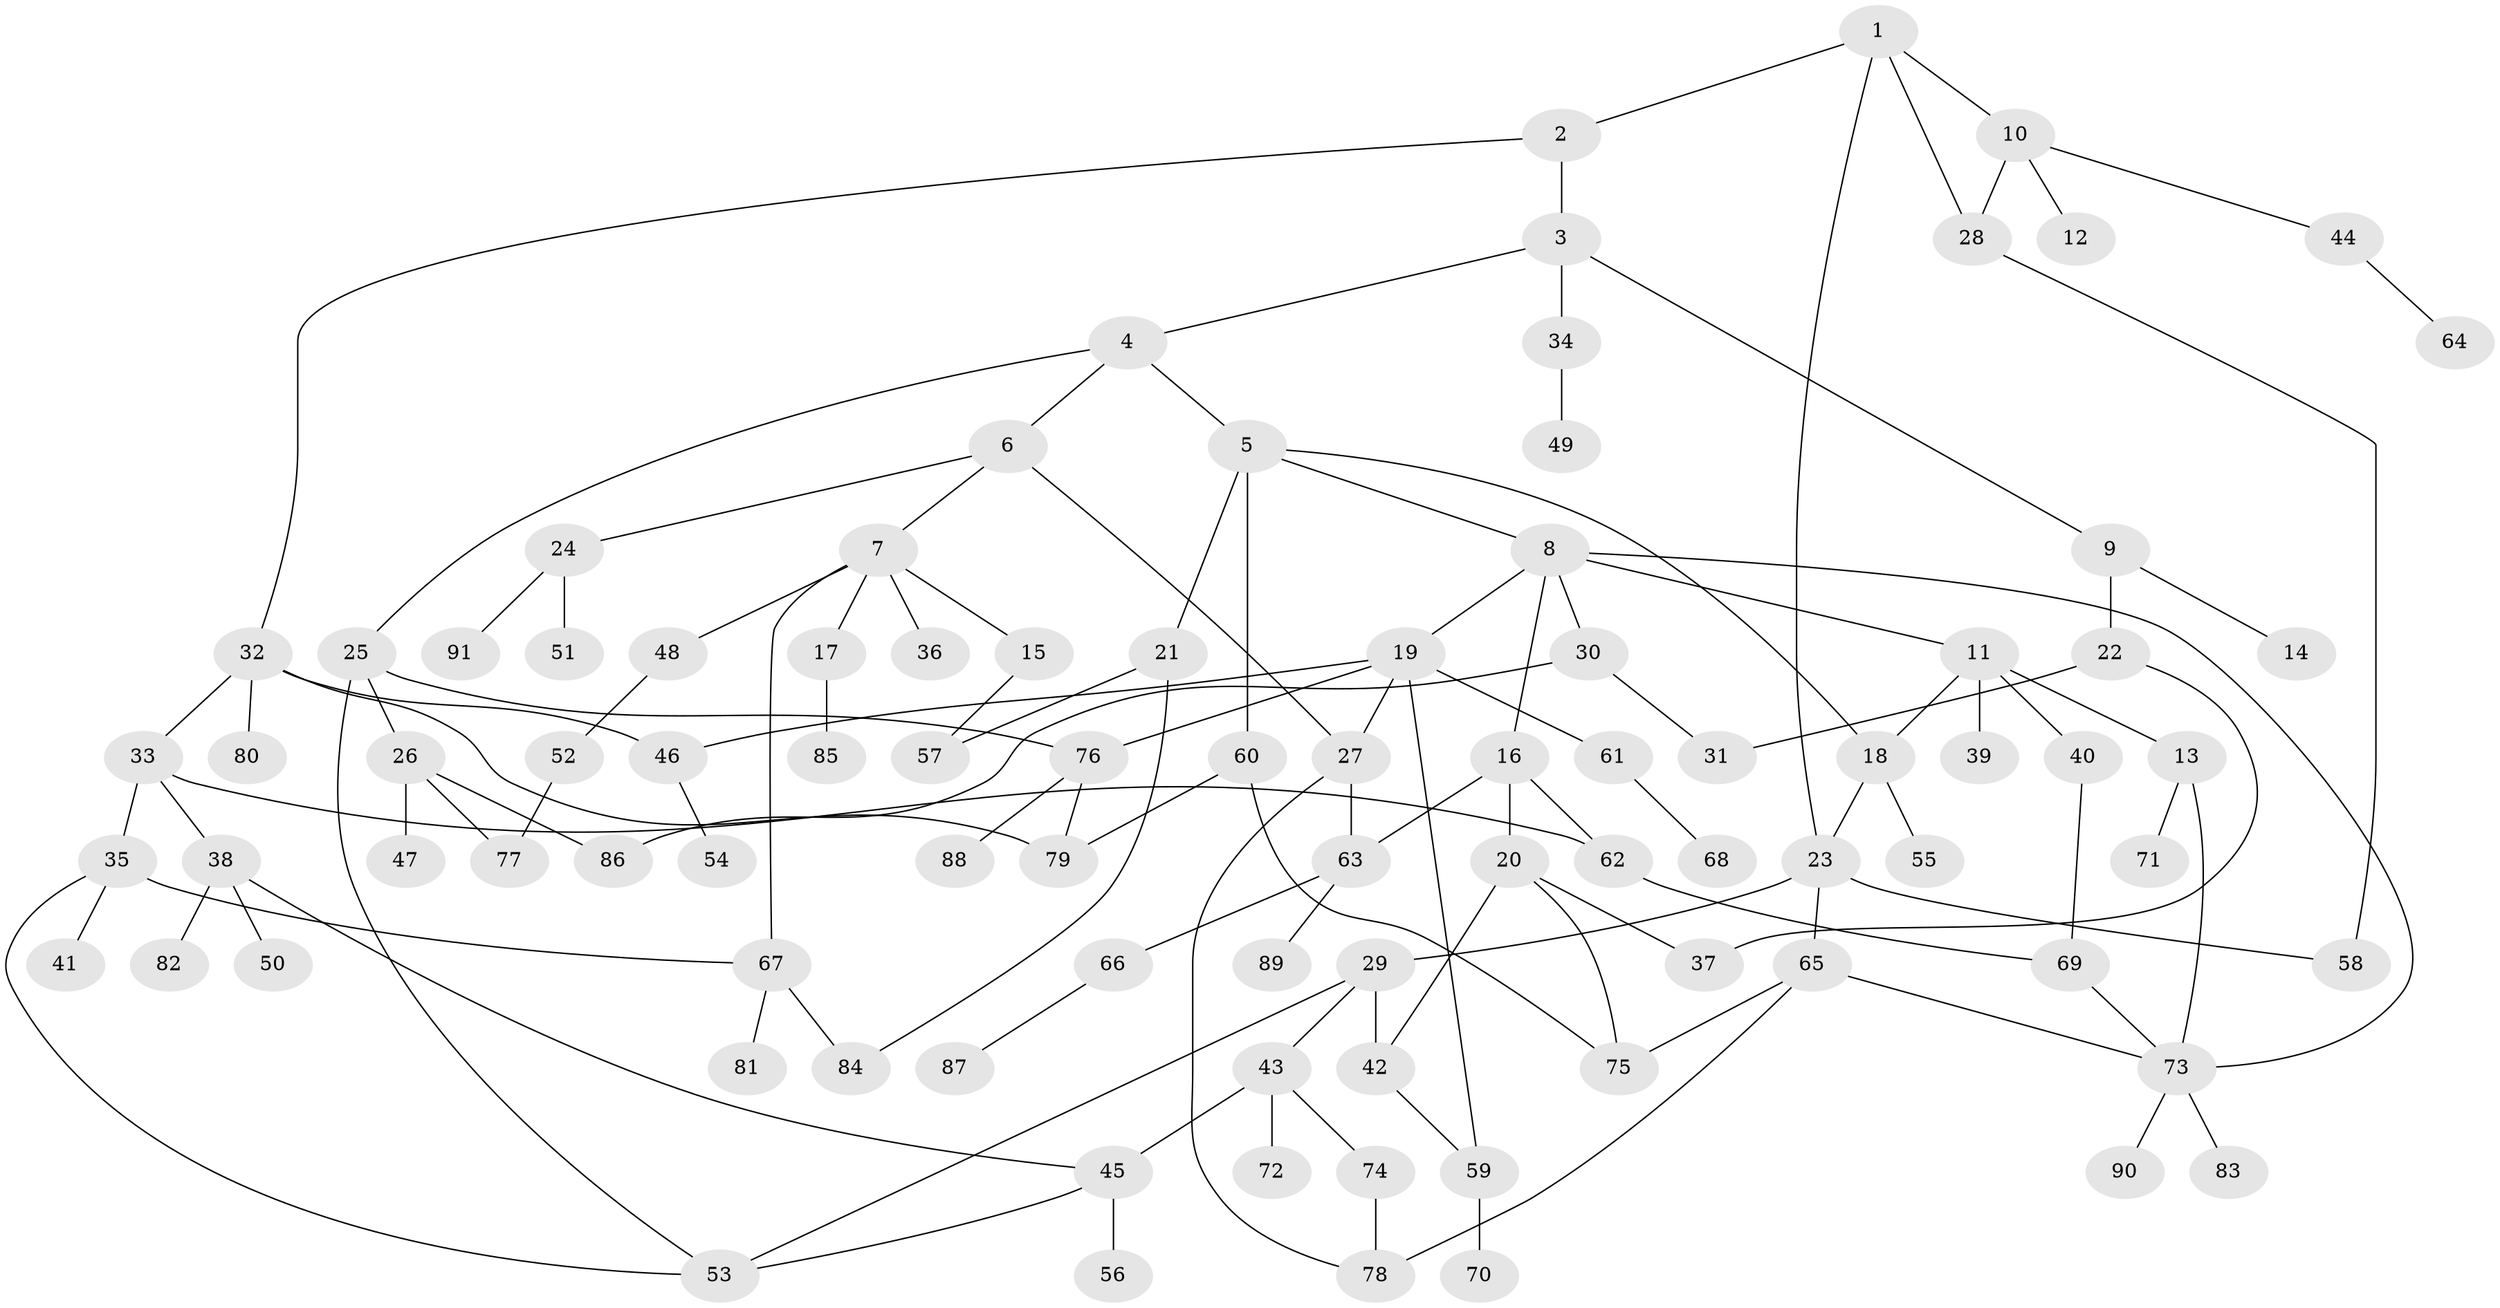 // coarse degree distribution, {5: 0.0847457627118644, 6: 0.0847457627118644, 9: 0.01694915254237288, 8: 0.01694915254237288, 3: 0.22033898305084745, 2: 0.13559322033898305, 1: 0.3050847457627119, 4: 0.11864406779661017, 7: 0.01694915254237288}
// Generated by graph-tools (version 1.1) at 2025/51/02/27/25 19:51:39]
// undirected, 91 vertices, 122 edges
graph export_dot {
graph [start="1"]
  node [color=gray90,style=filled];
  1;
  2;
  3;
  4;
  5;
  6;
  7;
  8;
  9;
  10;
  11;
  12;
  13;
  14;
  15;
  16;
  17;
  18;
  19;
  20;
  21;
  22;
  23;
  24;
  25;
  26;
  27;
  28;
  29;
  30;
  31;
  32;
  33;
  34;
  35;
  36;
  37;
  38;
  39;
  40;
  41;
  42;
  43;
  44;
  45;
  46;
  47;
  48;
  49;
  50;
  51;
  52;
  53;
  54;
  55;
  56;
  57;
  58;
  59;
  60;
  61;
  62;
  63;
  64;
  65;
  66;
  67;
  68;
  69;
  70;
  71;
  72;
  73;
  74;
  75;
  76;
  77;
  78;
  79;
  80;
  81;
  82;
  83;
  84;
  85;
  86;
  87;
  88;
  89;
  90;
  91;
  1 -- 2;
  1 -- 10;
  1 -- 23;
  1 -- 28;
  2 -- 3;
  2 -- 32;
  3 -- 4;
  3 -- 9;
  3 -- 34;
  4 -- 5;
  4 -- 6;
  4 -- 25;
  5 -- 8;
  5 -- 21;
  5 -- 60;
  5 -- 18;
  6 -- 7;
  6 -- 24;
  6 -- 27;
  7 -- 15;
  7 -- 17;
  7 -- 36;
  7 -- 48;
  7 -- 67;
  8 -- 11;
  8 -- 16;
  8 -- 19;
  8 -- 30;
  8 -- 73;
  9 -- 14;
  9 -- 22;
  10 -- 12;
  10 -- 44;
  10 -- 28;
  11 -- 13;
  11 -- 18;
  11 -- 39;
  11 -- 40;
  13 -- 71;
  13 -- 73;
  15 -- 57;
  16 -- 20;
  16 -- 62;
  16 -- 63;
  17 -- 85;
  18 -- 55;
  18 -- 23;
  19 -- 61;
  19 -- 27;
  19 -- 59;
  19 -- 76;
  19 -- 46;
  20 -- 75;
  20 -- 37;
  20 -- 42;
  21 -- 57;
  21 -- 84;
  22 -- 31;
  22 -- 37;
  23 -- 29;
  23 -- 65;
  23 -- 58;
  24 -- 51;
  24 -- 91;
  25 -- 26;
  25 -- 76;
  25 -- 53;
  26 -- 47;
  26 -- 77;
  26 -- 86;
  27 -- 63;
  27 -- 78;
  28 -- 58;
  29 -- 42;
  29 -- 43;
  29 -- 53;
  30 -- 86;
  30 -- 31;
  32 -- 33;
  32 -- 46;
  32 -- 79;
  32 -- 80;
  33 -- 35;
  33 -- 38;
  33 -- 62;
  34 -- 49;
  35 -- 41;
  35 -- 67;
  35 -- 53;
  38 -- 45;
  38 -- 50;
  38 -- 82;
  40 -- 69;
  42 -- 59;
  43 -- 72;
  43 -- 74;
  43 -- 45;
  44 -- 64;
  45 -- 53;
  45 -- 56;
  46 -- 54;
  48 -- 52;
  52 -- 77;
  59 -- 70;
  60 -- 75;
  60 -- 79;
  61 -- 68;
  62 -- 69;
  63 -- 66;
  63 -- 89;
  65 -- 73;
  65 -- 78;
  65 -- 75;
  66 -- 87;
  67 -- 81;
  67 -- 84;
  69 -- 73;
  73 -- 83;
  73 -- 90;
  74 -- 78;
  76 -- 88;
  76 -- 79;
}
